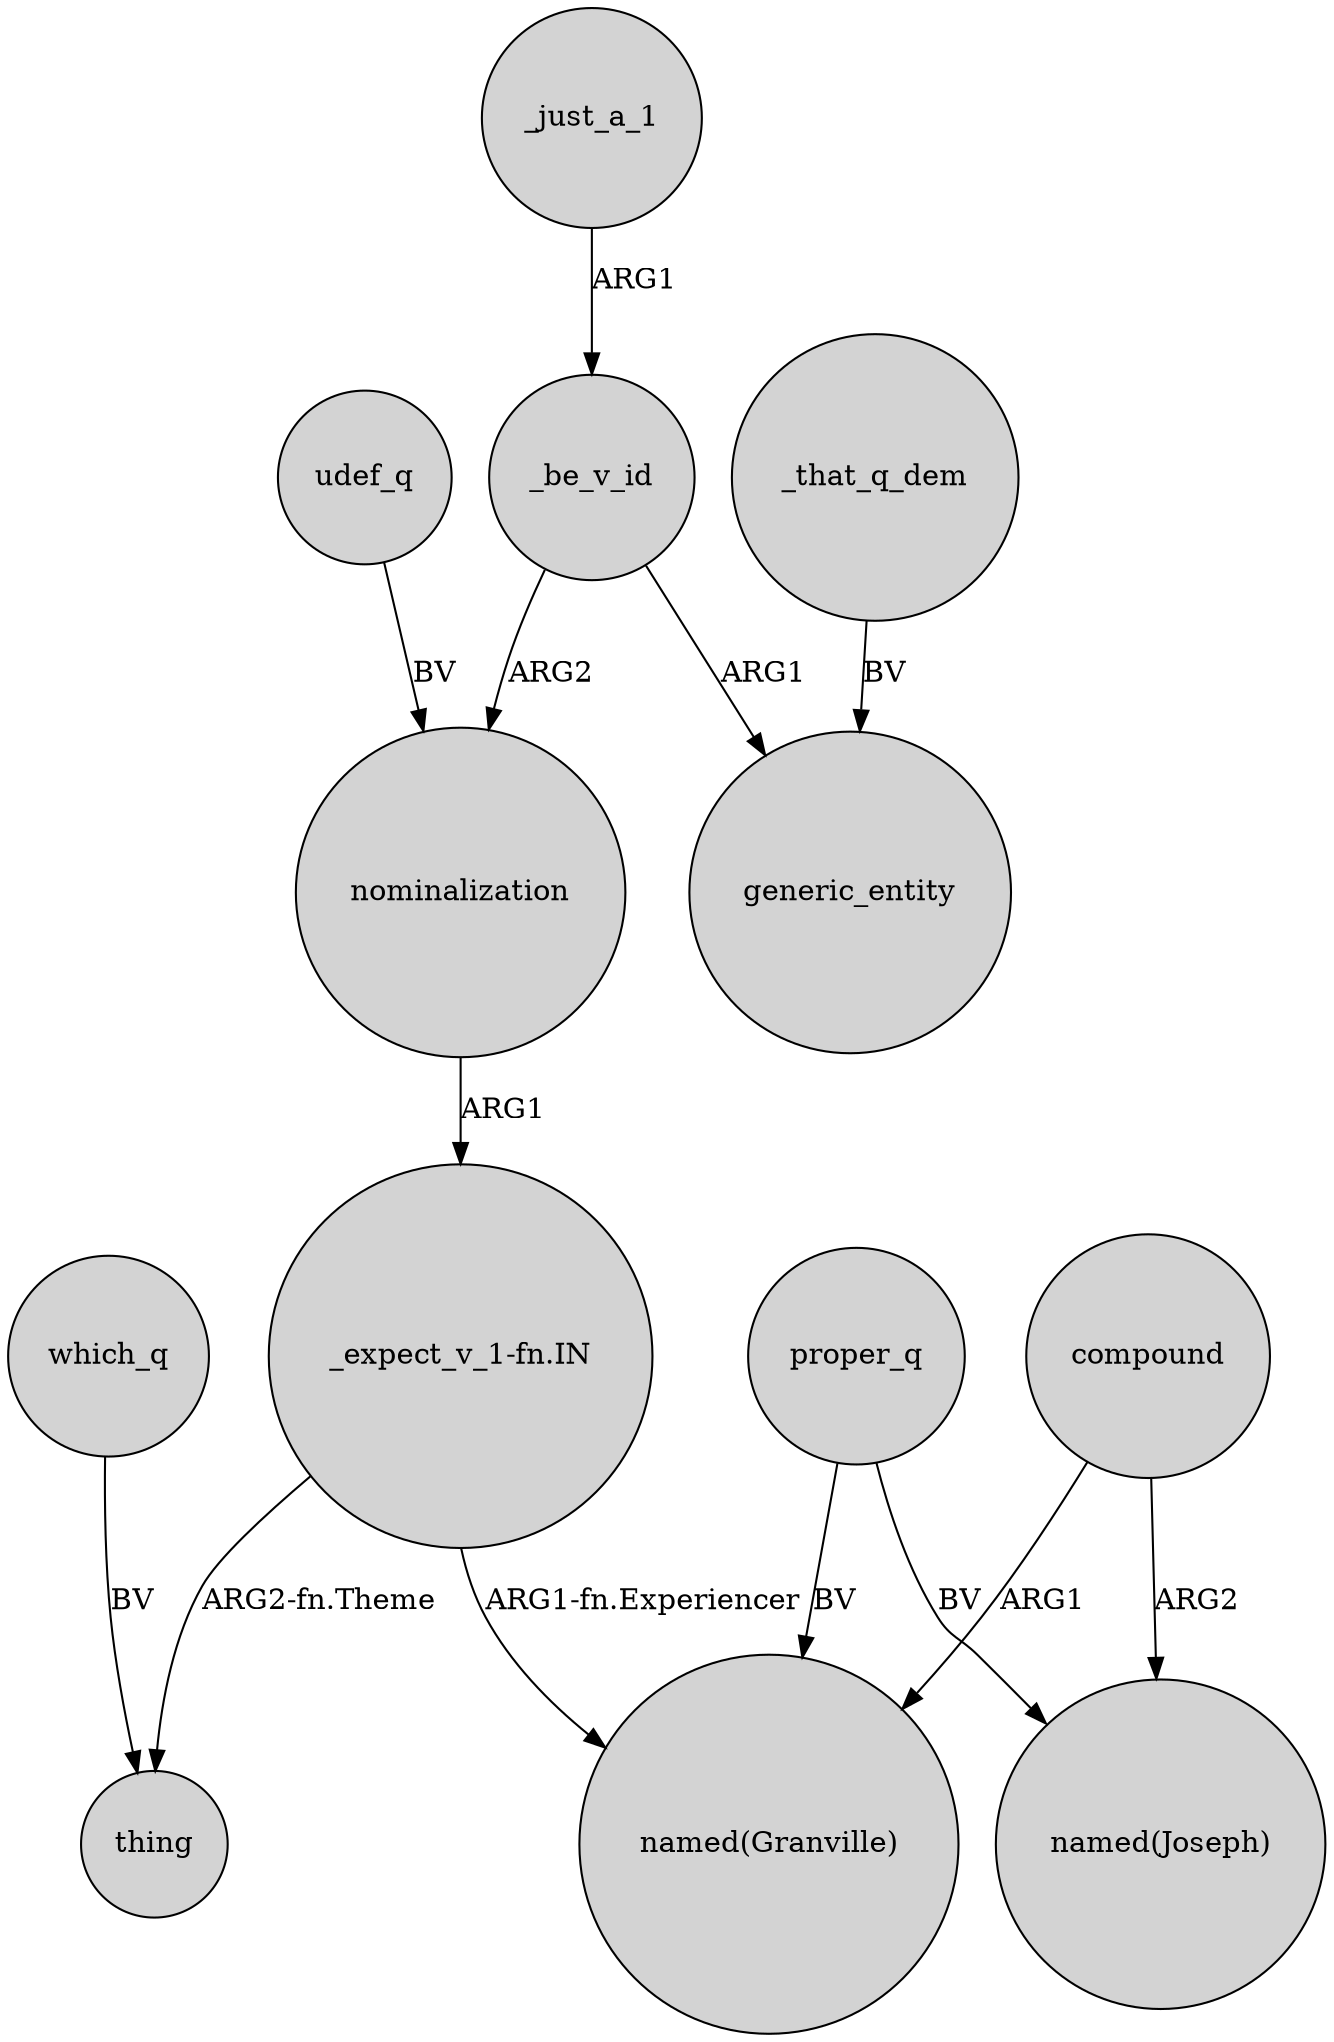 digraph {
	node [shape=circle style=filled]
	"_expect_v_1-fn.IN" -> thing [label="ARG2-fn.Theme"]
	_just_a_1 -> _be_v_id [label=ARG1]
	proper_q -> "named(Granville)" [label=BV]
	_be_v_id -> generic_entity [label=ARG1]
	proper_q -> "named(Joseph)" [label=BV]
	compound -> "named(Granville)" [label=ARG1]
	_that_q_dem -> generic_entity [label=BV]
	_be_v_id -> nominalization [label=ARG2]
	compound -> "named(Joseph)" [label=ARG2]
	nominalization -> "_expect_v_1-fn.IN" [label=ARG1]
	udef_q -> nominalization [label=BV]
	"_expect_v_1-fn.IN" -> "named(Granville)" [label="ARG1-fn.Experiencer"]
	which_q -> thing [label=BV]
}

